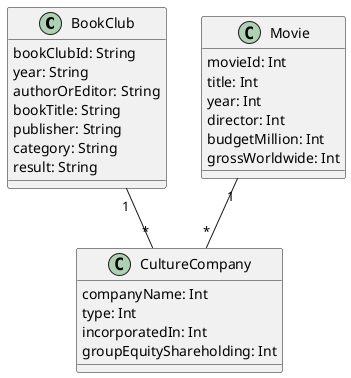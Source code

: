 @startuml "CultureCompany"


class BookClub{
  bookClubId: String
  year: String
  authorOrEditor: String
  bookTitle: String
  publisher: String
  category: String
  result: String
}

class Movie{
  movieId: Int
  title: Int
  year: Int
  director: Int
  budgetMillion: Int
  grossWorldwide: Int
}

class CultureCompany{
  companyName: Int
  type: Int
  incorporatedIn: Int
  groupEquityShareholding: Int
}



BookClub "1" -- "*" CultureCompany

Movie "1" -- "*" CultureCompany


@enduml